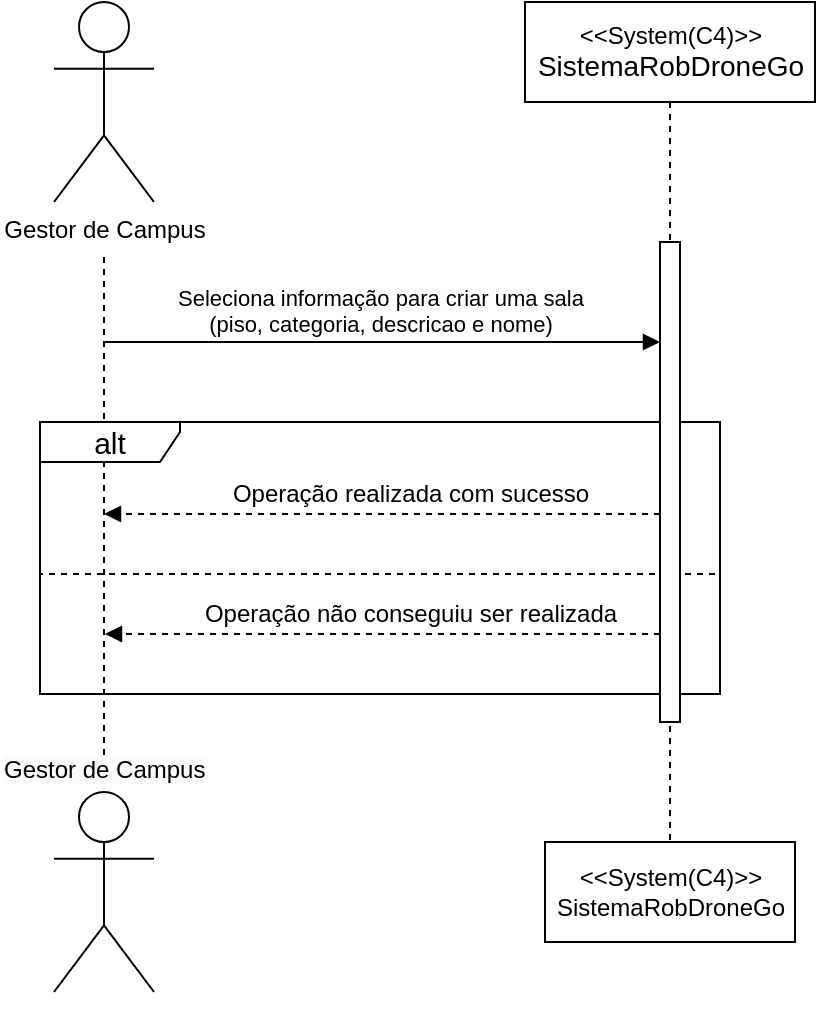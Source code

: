 <mxfile version="22.1.3" type="device">
  <diagram name="Página-1" id="O9ZZAzKmR7m8mr29ITMG">
    <mxGraphModel dx="1242" dy="577" grid="1" gridSize="10" guides="1" tooltips="1" connect="1" arrows="1" fold="1" page="1" pageScale="1" pageWidth="827" pageHeight="1169" math="0" shadow="0">
      <root>
        <mxCell id="0" />
        <mxCell id="1" parent="0" />
        <mxCell id="gBTuCUvESN8SVpcvbswu-1" value="&amp;lt;&amp;lt;System(C4)&amp;gt;&amp;gt;&lt;br style=&quot;border-color: var(--border-color);&quot;&gt;&lt;font style=&quot;font-size: 14px;&quot;&gt;SistemaRobDroneGo&lt;/font&gt;" style="shape=umlLifeline;perimeter=lifelinePerimeter;whiteSpace=wrap;html=1;container=1;dropTarget=0;collapsible=0;recursiveResize=0;outlineConnect=0;portConstraint=eastwest;newEdgeStyle={&quot;curved&quot;:0,&quot;rounded&quot;:0};size=50;" vertex="1" parent="1">
          <mxGeometry x="322.5" y="30" width="145" height="420" as="geometry" />
        </mxCell>
        <mxCell id="gBTuCUvESN8SVpcvbswu-2" value="&amp;lt;&amp;lt;System(C4)&amp;gt;&amp;gt;&lt;br style=&quot;border-color: var(--border-color);&quot;&gt;SistemaRobDroneGo" style="shape=umlLifeline;perimeter=lifelinePerimeter;whiteSpace=wrap;html=1;container=1;dropTarget=0;collapsible=0;recursiveResize=0;outlineConnect=0;portConstraint=eastwest;newEdgeStyle={&quot;curved&quot;:0,&quot;rounded&quot;:0};size=60;" vertex="1" parent="1">
          <mxGeometry x="332.5" y="450" width="125" height="50" as="geometry" />
        </mxCell>
        <mxCell id="gBTuCUvESN8SVpcvbswu-3" value="Gestor de Campus" style="shape=umlActor;verticalLabelPosition=bottom;verticalAlign=top;html=1;outlineConnect=0;" vertex="1" parent="1">
          <mxGeometry x="87" y="30" width="50" height="100" as="geometry" />
        </mxCell>
        <mxCell id="gBTuCUvESN8SVpcvbswu-4" value="" style="line;strokeWidth=1;dashed=1;labelPosition=center;verticalLabelPosition=bottom;align=left;verticalAlign=top;spacingLeft=20;spacingTop=15;html=1;whiteSpace=wrap;rotation=-90;" vertex="1" parent="1">
          <mxGeometry x="-16.75" y="278.75" width="257.5" height="10" as="geometry" />
        </mxCell>
        <mxCell id="gBTuCUvESN8SVpcvbswu-5" value="Actor" style="shape=umlActor;verticalLabelPosition=bottom;verticalAlign=top;html=1;outlineConnect=0;textOpacity=0;" vertex="1" parent="1">
          <mxGeometry x="87" y="425" width="50" height="100" as="geometry" />
        </mxCell>
        <mxCell id="gBTuCUvESN8SVpcvbswu-6" value="&lt;font style=&quot;font-size: 15px;&quot;&gt;alt&lt;/font&gt;" style="shape=umlFrame;whiteSpace=wrap;html=1;pointerEvents=0;recursiveResize=0;container=1;collapsible=0;width=70;align=center;height=20;" vertex="1" parent="1">
          <mxGeometry x="80" y="240" width="340" height="136" as="geometry" />
        </mxCell>
        <mxCell id="gBTuCUvESN8SVpcvbswu-7" value="" style="html=1;verticalAlign=bottom;labelBackgroundColor=none;endArrow=block;endFill=1;dashed=1;rounded=0;" edge="1" parent="gBTuCUvESN8SVpcvbswu-6" source="gBTuCUvESN8SVpcvbswu-13">
          <mxGeometry width="160" relative="1" as="geometry">
            <mxPoint x="308" y="106" as="sourcePoint" />
            <mxPoint x="32.5" y="106" as="targetPoint" />
          </mxGeometry>
        </mxCell>
        <mxCell id="gBTuCUvESN8SVpcvbswu-8" value="Operação não conseguiu ser realizada" style="text;html=1;align=center;verticalAlign=middle;resizable=0;points=[];autosize=1;strokeColor=none;fillColor=none;" vertex="1" parent="gBTuCUvESN8SVpcvbswu-6">
          <mxGeometry x="70" y="81" width="230" height="30" as="geometry" />
        </mxCell>
        <mxCell id="gBTuCUvESN8SVpcvbswu-9" value="Operação realizada com sucesso" style="text;html=1;align=center;verticalAlign=middle;resizable=0;points=[];autosize=1;strokeColor=none;fillColor=none;" vertex="1" parent="gBTuCUvESN8SVpcvbswu-6">
          <mxGeometry x="85" y="21" width="200" height="30" as="geometry" />
        </mxCell>
        <mxCell id="gBTuCUvESN8SVpcvbswu-10" value="" style="html=1;verticalAlign=bottom;labelBackgroundColor=none;endArrow=block;endFill=1;dashed=1;rounded=0;" edge="1" parent="gBTuCUvESN8SVpcvbswu-6" source="gBTuCUvESN8SVpcvbswu-13">
          <mxGeometry width="160" relative="1" as="geometry">
            <mxPoint x="310" y="45.58" as="sourcePoint" />
            <mxPoint x="32" y="46" as="targetPoint" />
          </mxGeometry>
        </mxCell>
        <mxCell id="gBTuCUvESN8SVpcvbswu-11" value="" style="line;strokeWidth=1;dashed=1;labelPosition=center;verticalLabelPosition=bottom;align=left;verticalAlign=top;spacingLeft=20;spacingTop=15;html=1;whiteSpace=wrap;rotation=-180;" vertex="1" parent="gBTuCUvESN8SVpcvbswu-6">
          <mxGeometry y="71" width="337.5" height="10" as="geometry" />
        </mxCell>
        <mxCell id="gBTuCUvESN8SVpcvbswu-12" value="Seleciona informação para criar uma sala &lt;br&gt;(piso, categoria, descricao e nome)" style="html=1;verticalAlign=bottom;endArrow=block;curved=0;rounded=0;" edge="1" parent="1" target="gBTuCUvESN8SVpcvbswu-13">
          <mxGeometry x="-0.007" width="80" relative="1" as="geometry">
            <mxPoint x="112" y="200" as="sourcePoint" />
            <mxPoint x="192" y="200" as="targetPoint" />
            <mxPoint as="offset" />
          </mxGeometry>
        </mxCell>
        <mxCell id="gBTuCUvESN8SVpcvbswu-13" value="" style="html=1;points=[[0,0,0,0,5],[0,1,0,0,-5],[1,0,0,0,5],[1,1,0,0,-5]];perimeter=orthogonalPerimeter;outlineConnect=0;targetShapes=umlLifeline;portConstraint=eastwest;newEdgeStyle={&quot;curved&quot;:0,&quot;rounded&quot;:0};" vertex="1" parent="1">
          <mxGeometry x="390" y="150" width="10" height="240" as="geometry" />
        </mxCell>
        <mxCell id="gBTuCUvESN8SVpcvbswu-15" value="&lt;span style=&quot;color: rgb(0, 0, 0); font-family: Helvetica; font-size: 12px; font-style: normal; font-variant-ligatures: normal; font-variant-caps: normal; font-weight: 400; letter-spacing: normal; orphans: 2; text-align: center; text-indent: 0px; text-transform: none; widows: 2; word-spacing: 0px; -webkit-text-stroke-width: 0px; background-color: rgb(251, 251, 251); text-decoration-thickness: initial; text-decoration-style: initial; text-decoration-color: initial; float: none; display: inline !important;&quot;&gt;Gestor de Campus&lt;/span&gt;" style="text;whiteSpace=wrap;html=1;" vertex="1" parent="1">
          <mxGeometry x="60" y="400" width="130" height="40" as="geometry" />
        </mxCell>
      </root>
    </mxGraphModel>
  </diagram>
</mxfile>
